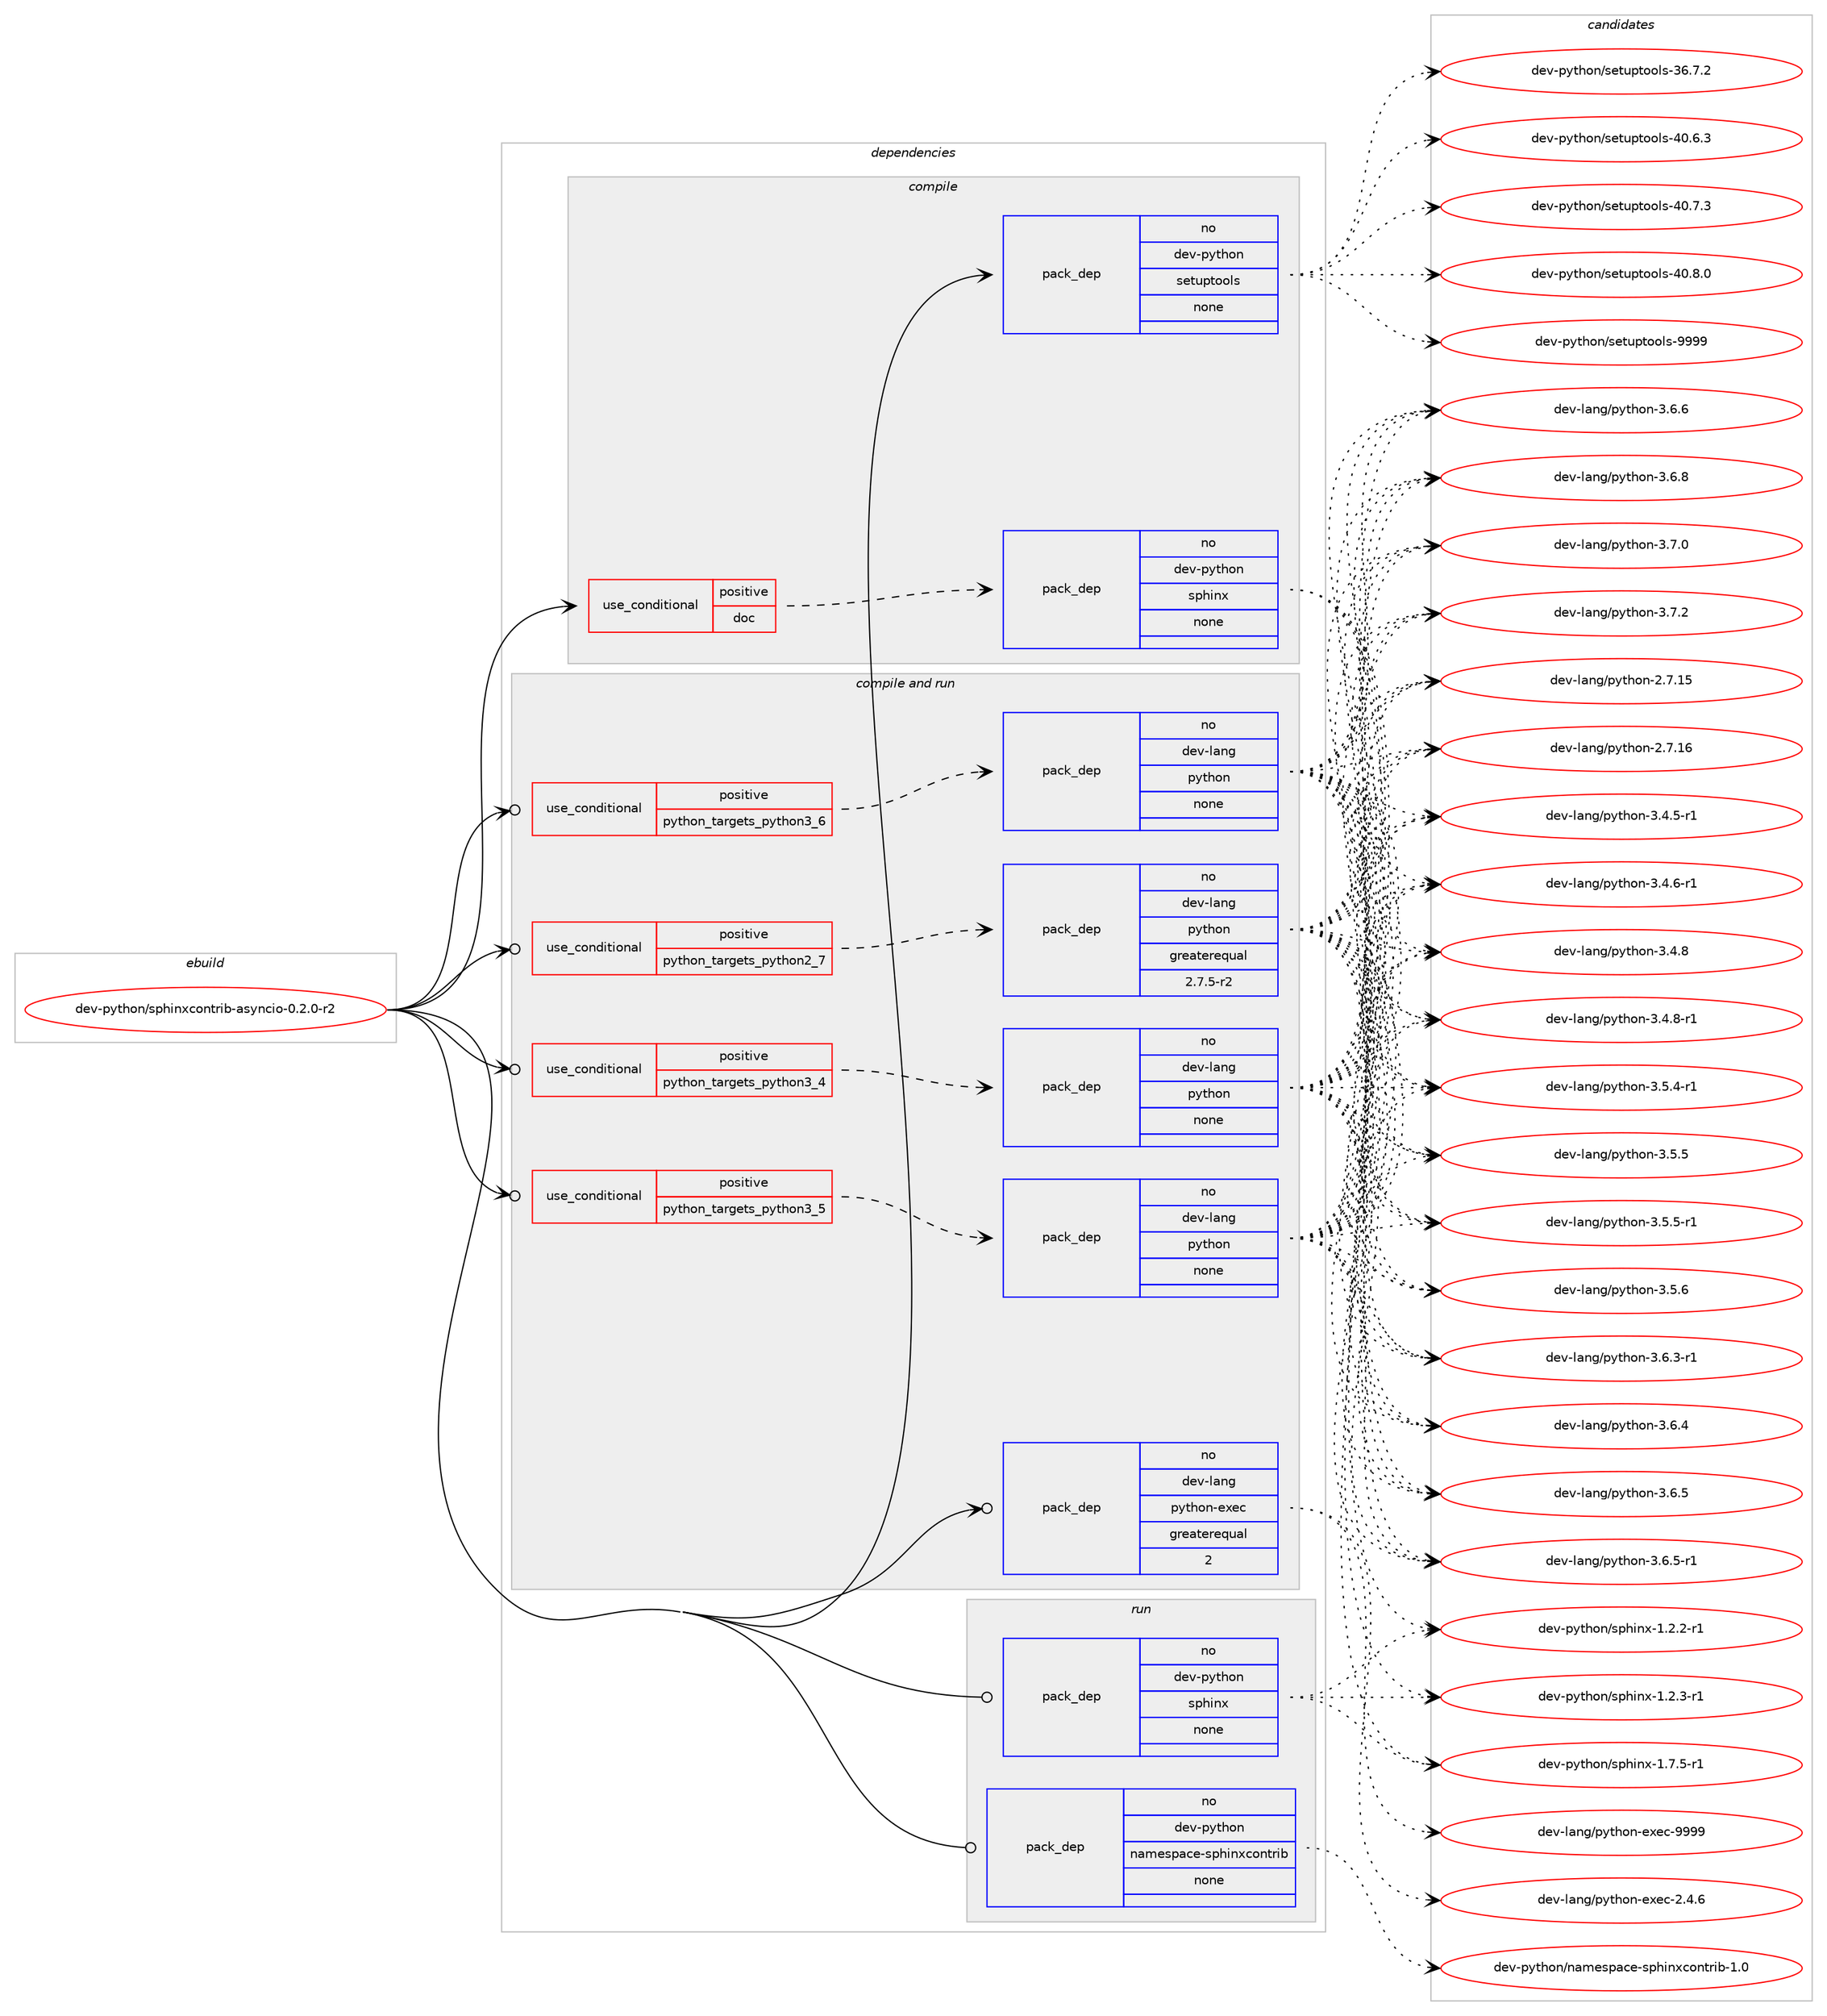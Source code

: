 digraph prolog {

# *************
# Graph options
# *************

newrank=true;
concentrate=true;
compound=true;
graph [rankdir=LR,fontname=Helvetica,fontsize=10,ranksep=1.5];#, ranksep=2.5, nodesep=0.2];
edge  [arrowhead=vee];
node  [fontname=Helvetica,fontsize=10];

# **********
# The ebuild
# **********

subgraph cluster_leftcol {
color=gray;
rank=same;
label=<<i>ebuild</i>>;
id [label="dev-python/sphinxcontrib-asyncio-0.2.0-r2", color=red, width=4, href="../dev-python/sphinxcontrib-asyncio-0.2.0-r2.svg"];
}

# ****************
# The dependencies
# ****************

subgraph cluster_midcol {
color=gray;
label=<<i>dependencies</i>>;
subgraph cluster_compile {
fillcolor="#eeeeee";
style=filled;
label=<<i>compile</i>>;
subgraph cond384942 {
dependency1442117 [label=<<TABLE BORDER="0" CELLBORDER="1" CELLSPACING="0" CELLPADDING="4"><TR><TD ROWSPAN="3" CELLPADDING="10">use_conditional</TD></TR><TR><TD>positive</TD></TR><TR><TD>doc</TD></TR></TABLE>>, shape=none, color=red];
subgraph pack1033813 {
dependency1442118 [label=<<TABLE BORDER="0" CELLBORDER="1" CELLSPACING="0" CELLPADDING="4" WIDTH="220"><TR><TD ROWSPAN="6" CELLPADDING="30">pack_dep</TD></TR><TR><TD WIDTH="110">no</TD></TR><TR><TD>dev-python</TD></TR><TR><TD>sphinx</TD></TR><TR><TD>none</TD></TR><TR><TD></TD></TR></TABLE>>, shape=none, color=blue];
}
dependency1442117:e -> dependency1442118:w [weight=20,style="dashed",arrowhead="vee"];
}
id:e -> dependency1442117:w [weight=20,style="solid",arrowhead="vee"];
subgraph pack1033814 {
dependency1442119 [label=<<TABLE BORDER="0" CELLBORDER="1" CELLSPACING="0" CELLPADDING="4" WIDTH="220"><TR><TD ROWSPAN="6" CELLPADDING="30">pack_dep</TD></TR><TR><TD WIDTH="110">no</TD></TR><TR><TD>dev-python</TD></TR><TR><TD>setuptools</TD></TR><TR><TD>none</TD></TR><TR><TD></TD></TR></TABLE>>, shape=none, color=blue];
}
id:e -> dependency1442119:w [weight=20,style="solid",arrowhead="vee"];
}
subgraph cluster_compileandrun {
fillcolor="#eeeeee";
style=filled;
label=<<i>compile and run</i>>;
subgraph cond384943 {
dependency1442120 [label=<<TABLE BORDER="0" CELLBORDER="1" CELLSPACING="0" CELLPADDING="4"><TR><TD ROWSPAN="3" CELLPADDING="10">use_conditional</TD></TR><TR><TD>positive</TD></TR><TR><TD>python_targets_python2_7</TD></TR></TABLE>>, shape=none, color=red];
subgraph pack1033815 {
dependency1442121 [label=<<TABLE BORDER="0" CELLBORDER="1" CELLSPACING="0" CELLPADDING="4" WIDTH="220"><TR><TD ROWSPAN="6" CELLPADDING="30">pack_dep</TD></TR><TR><TD WIDTH="110">no</TD></TR><TR><TD>dev-lang</TD></TR><TR><TD>python</TD></TR><TR><TD>greaterequal</TD></TR><TR><TD>2.7.5-r2</TD></TR></TABLE>>, shape=none, color=blue];
}
dependency1442120:e -> dependency1442121:w [weight=20,style="dashed",arrowhead="vee"];
}
id:e -> dependency1442120:w [weight=20,style="solid",arrowhead="odotvee"];
subgraph cond384944 {
dependency1442122 [label=<<TABLE BORDER="0" CELLBORDER="1" CELLSPACING="0" CELLPADDING="4"><TR><TD ROWSPAN="3" CELLPADDING="10">use_conditional</TD></TR><TR><TD>positive</TD></TR><TR><TD>python_targets_python3_4</TD></TR></TABLE>>, shape=none, color=red];
subgraph pack1033816 {
dependency1442123 [label=<<TABLE BORDER="0" CELLBORDER="1" CELLSPACING="0" CELLPADDING="4" WIDTH="220"><TR><TD ROWSPAN="6" CELLPADDING="30">pack_dep</TD></TR><TR><TD WIDTH="110">no</TD></TR><TR><TD>dev-lang</TD></TR><TR><TD>python</TD></TR><TR><TD>none</TD></TR><TR><TD></TD></TR></TABLE>>, shape=none, color=blue];
}
dependency1442122:e -> dependency1442123:w [weight=20,style="dashed",arrowhead="vee"];
}
id:e -> dependency1442122:w [weight=20,style="solid",arrowhead="odotvee"];
subgraph cond384945 {
dependency1442124 [label=<<TABLE BORDER="0" CELLBORDER="1" CELLSPACING="0" CELLPADDING="4"><TR><TD ROWSPAN="3" CELLPADDING="10">use_conditional</TD></TR><TR><TD>positive</TD></TR><TR><TD>python_targets_python3_5</TD></TR></TABLE>>, shape=none, color=red];
subgraph pack1033817 {
dependency1442125 [label=<<TABLE BORDER="0" CELLBORDER="1" CELLSPACING="0" CELLPADDING="4" WIDTH="220"><TR><TD ROWSPAN="6" CELLPADDING="30">pack_dep</TD></TR><TR><TD WIDTH="110">no</TD></TR><TR><TD>dev-lang</TD></TR><TR><TD>python</TD></TR><TR><TD>none</TD></TR><TR><TD></TD></TR></TABLE>>, shape=none, color=blue];
}
dependency1442124:e -> dependency1442125:w [weight=20,style="dashed",arrowhead="vee"];
}
id:e -> dependency1442124:w [weight=20,style="solid",arrowhead="odotvee"];
subgraph cond384946 {
dependency1442126 [label=<<TABLE BORDER="0" CELLBORDER="1" CELLSPACING="0" CELLPADDING="4"><TR><TD ROWSPAN="3" CELLPADDING="10">use_conditional</TD></TR><TR><TD>positive</TD></TR><TR><TD>python_targets_python3_6</TD></TR></TABLE>>, shape=none, color=red];
subgraph pack1033818 {
dependency1442127 [label=<<TABLE BORDER="0" CELLBORDER="1" CELLSPACING="0" CELLPADDING="4" WIDTH="220"><TR><TD ROWSPAN="6" CELLPADDING="30">pack_dep</TD></TR><TR><TD WIDTH="110">no</TD></TR><TR><TD>dev-lang</TD></TR><TR><TD>python</TD></TR><TR><TD>none</TD></TR><TR><TD></TD></TR></TABLE>>, shape=none, color=blue];
}
dependency1442126:e -> dependency1442127:w [weight=20,style="dashed",arrowhead="vee"];
}
id:e -> dependency1442126:w [weight=20,style="solid",arrowhead="odotvee"];
subgraph pack1033819 {
dependency1442128 [label=<<TABLE BORDER="0" CELLBORDER="1" CELLSPACING="0" CELLPADDING="4" WIDTH="220"><TR><TD ROWSPAN="6" CELLPADDING="30">pack_dep</TD></TR><TR><TD WIDTH="110">no</TD></TR><TR><TD>dev-lang</TD></TR><TR><TD>python-exec</TD></TR><TR><TD>greaterequal</TD></TR><TR><TD>2</TD></TR></TABLE>>, shape=none, color=blue];
}
id:e -> dependency1442128:w [weight=20,style="solid",arrowhead="odotvee"];
}
subgraph cluster_run {
fillcolor="#eeeeee";
style=filled;
label=<<i>run</i>>;
subgraph pack1033820 {
dependency1442129 [label=<<TABLE BORDER="0" CELLBORDER="1" CELLSPACING="0" CELLPADDING="4" WIDTH="220"><TR><TD ROWSPAN="6" CELLPADDING="30">pack_dep</TD></TR><TR><TD WIDTH="110">no</TD></TR><TR><TD>dev-python</TD></TR><TR><TD>namespace-sphinxcontrib</TD></TR><TR><TD>none</TD></TR><TR><TD></TD></TR></TABLE>>, shape=none, color=blue];
}
id:e -> dependency1442129:w [weight=20,style="solid",arrowhead="odot"];
subgraph pack1033821 {
dependency1442130 [label=<<TABLE BORDER="0" CELLBORDER="1" CELLSPACING="0" CELLPADDING="4" WIDTH="220"><TR><TD ROWSPAN="6" CELLPADDING="30">pack_dep</TD></TR><TR><TD WIDTH="110">no</TD></TR><TR><TD>dev-python</TD></TR><TR><TD>sphinx</TD></TR><TR><TD>none</TD></TR><TR><TD></TD></TR></TABLE>>, shape=none, color=blue];
}
id:e -> dependency1442130:w [weight=20,style="solid",arrowhead="odot"];
}
}

# **************
# The candidates
# **************

subgraph cluster_choices {
rank=same;
color=gray;
label=<<i>candidates</i>>;

subgraph choice1033813 {
color=black;
nodesep=1;
choice10010111845112121116104111110471151121041051101204549465046504511449 [label="dev-python/sphinx-1.2.2-r1", color=red, width=4,href="../dev-python/sphinx-1.2.2-r1.svg"];
choice10010111845112121116104111110471151121041051101204549465046514511449 [label="dev-python/sphinx-1.2.3-r1", color=red, width=4,href="../dev-python/sphinx-1.2.3-r1.svg"];
choice10010111845112121116104111110471151121041051101204549465546534511449 [label="dev-python/sphinx-1.7.5-r1", color=red, width=4,href="../dev-python/sphinx-1.7.5-r1.svg"];
dependency1442118:e -> choice10010111845112121116104111110471151121041051101204549465046504511449:w [style=dotted,weight="100"];
dependency1442118:e -> choice10010111845112121116104111110471151121041051101204549465046514511449:w [style=dotted,weight="100"];
dependency1442118:e -> choice10010111845112121116104111110471151121041051101204549465546534511449:w [style=dotted,weight="100"];
}
subgraph choice1033814 {
color=black;
nodesep=1;
choice100101118451121211161041111104711510111611711211611111110811545515446554650 [label="dev-python/setuptools-36.7.2", color=red, width=4,href="../dev-python/setuptools-36.7.2.svg"];
choice100101118451121211161041111104711510111611711211611111110811545524846544651 [label="dev-python/setuptools-40.6.3", color=red, width=4,href="../dev-python/setuptools-40.6.3.svg"];
choice100101118451121211161041111104711510111611711211611111110811545524846554651 [label="dev-python/setuptools-40.7.3", color=red, width=4,href="../dev-python/setuptools-40.7.3.svg"];
choice100101118451121211161041111104711510111611711211611111110811545524846564648 [label="dev-python/setuptools-40.8.0", color=red, width=4,href="../dev-python/setuptools-40.8.0.svg"];
choice10010111845112121116104111110471151011161171121161111111081154557575757 [label="dev-python/setuptools-9999", color=red, width=4,href="../dev-python/setuptools-9999.svg"];
dependency1442119:e -> choice100101118451121211161041111104711510111611711211611111110811545515446554650:w [style=dotted,weight="100"];
dependency1442119:e -> choice100101118451121211161041111104711510111611711211611111110811545524846544651:w [style=dotted,weight="100"];
dependency1442119:e -> choice100101118451121211161041111104711510111611711211611111110811545524846554651:w [style=dotted,weight="100"];
dependency1442119:e -> choice100101118451121211161041111104711510111611711211611111110811545524846564648:w [style=dotted,weight="100"];
dependency1442119:e -> choice10010111845112121116104111110471151011161171121161111111081154557575757:w [style=dotted,weight="100"];
}
subgraph choice1033815 {
color=black;
nodesep=1;
choice10010111845108971101034711212111610411111045504655464953 [label="dev-lang/python-2.7.15", color=red, width=4,href="../dev-lang/python-2.7.15.svg"];
choice10010111845108971101034711212111610411111045504655464954 [label="dev-lang/python-2.7.16", color=red, width=4,href="../dev-lang/python-2.7.16.svg"];
choice1001011184510897110103471121211161041111104551465246534511449 [label="dev-lang/python-3.4.5-r1", color=red, width=4,href="../dev-lang/python-3.4.5-r1.svg"];
choice1001011184510897110103471121211161041111104551465246544511449 [label="dev-lang/python-3.4.6-r1", color=red, width=4,href="../dev-lang/python-3.4.6-r1.svg"];
choice100101118451089711010347112121116104111110455146524656 [label="dev-lang/python-3.4.8", color=red, width=4,href="../dev-lang/python-3.4.8.svg"];
choice1001011184510897110103471121211161041111104551465246564511449 [label="dev-lang/python-3.4.8-r1", color=red, width=4,href="../dev-lang/python-3.4.8-r1.svg"];
choice1001011184510897110103471121211161041111104551465346524511449 [label="dev-lang/python-3.5.4-r1", color=red, width=4,href="../dev-lang/python-3.5.4-r1.svg"];
choice100101118451089711010347112121116104111110455146534653 [label="dev-lang/python-3.5.5", color=red, width=4,href="../dev-lang/python-3.5.5.svg"];
choice1001011184510897110103471121211161041111104551465346534511449 [label="dev-lang/python-3.5.5-r1", color=red, width=4,href="../dev-lang/python-3.5.5-r1.svg"];
choice100101118451089711010347112121116104111110455146534654 [label="dev-lang/python-3.5.6", color=red, width=4,href="../dev-lang/python-3.5.6.svg"];
choice1001011184510897110103471121211161041111104551465446514511449 [label="dev-lang/python-3.6.3-r1", color=red, width=4,href="../dev-lang/python-3.6.3-r1.svg"];
choice100101118451089711010347112121116104111110455146544652 [label="dev-lang/python-3.6.4", color=red, width=4,href="../dev-lang/python-3.6.4.svg"];
choice100101118451089711010347112121116104111110455146544653 [label="dev-lang/python-3.6.5", color=red, width=4,href="../dev-lang/python-3.6.5.svg"];
choice1001011184510897110103471121211161041111104551465446534511449 [label="dev-lang/python-3.6.5-r1", color=red, width=4,href="../dev-lang/python-3.6.5-r1.svg"];
choice100101118451089711010347112121116104111110455146544654 [label="dev-lang/python-3.6.6", color=red, width=4,href="../dev-lang/python-3.6.6.svg"];
choice100101118451089711010347112121116104111110455146544656 [label="dev-lang/python-3.6.8", color=red, width=4,href="../dev-lang/python-3.6.8.svg"];
choice100101118451089711010347112121116104111110455146554648 [label="dev-lang/python-3.7.0", color=red, width=4,href="../dev-lang/python-3.7.0.svg"];
choice100101118451089711010347112121116104111110455146554650 [label="dev-lang/python-3.7.2", color=red, width=4,href="../dev-lang/python-3.7.2.svg"];
dependency1442121:e -> choice10010111845108971101034711212111610411111045504655464953:w [style=dotted,weight="100"];
dependency1442121:e -> choice10010111845108971101034711212111610411111045504655464954:w [style=dotted,weight="100"];
dependency1442121:e -> choice1001011184510897110103471121211161041111104551465246534511449:w [style=dotted,weight="100"];
dependency1442121:e -> choice1001011184510897110103471121211161041111104551465246544511449:w [style=dotted,weight="100"];
dependency1442121:e -> choice100101118451089711010347112121116104111110455146524656:w [style=dotted,weight="100"];
dependency1442121:e -> choice1001011184510897110103471121211161041111104551465246564511449:w [style=dotted,weight="100"];
dependency1442121:e -> choice1001011184510897110103471121211161041111104551465346524511449:w [style=dotted,weight="100"];
dependency1442121:e -> choice100101118451089711010347112121116104111110455146534653:w [style=dotted,weight="100"];
dependency1442121:e -> choice1001011184510897110103471121211161041111104551465346534511449:w [style=dotted,weight="100"];
dependency1442121:e -> choice100101118451089711010347112121116104111110455146534654:w [style=dotted,weight="100"];
dependency1442121:e -> choice1001011184510897110103471121211161041111104551465446514511449:w [style=dotted,weight="100"];
dependency1442121:e -> choice100101118451089711010347112121116104111110455146544652:w [style=dotted,weight="100"];
dependency1442121:e -> choice100101118451089711010347112121116104111110455146544653:w [style=dotted,weight="100"];
dependency1442121:e -> choice1001011184510897110103471121211161041111104551465446534511449:w [style=dotted,weight="100"];
dependency1442121:e -> choice100101118451089711010347112121116104111110455146544654:w [style=dotted,weight="100"];
dependency1442121:e -> choice100101118451089711010347112121116104111110455146544656:w [style=dotted,weight="100"];
dependency1442121:e -> choice100101118451089711010347112121116104111110455146554648:w [style=dotted,weight="100"];
dependency1442121:e -> choice100101118451089711010347112121116104111110455146554650:w [style=dotted,weight="100"];
}
subgraph choice1033816 {
color=black;
nodesep=1;
choice10010111845108971101034711212111610411111045504655464953 [label="dev-lang/python-2.7.15", color=red, width=4,href="../dev-lang/python-2.7.15.svg"];
choice10010111845108971101034711212111610411111045504655464954 [label="dev-lang/python-2.7.16", color=red, width=4,href="../dev-lang/python-2.7.16.svg"];
choice1001011184510897110103471121211161041111104551465246534511449 [label="dev-lang/python-3.4.5-r1", color=red, width=4,href="../dev-lang/python-3.4.5-r1.svg"];
choice1001011184510897110103471121211161041111104551465246544511449 [label="dev-lang/python-3.4.6-r1", color=red, width=4,href="../dev-lang/python-3.4.6-r1.svg"];
choice100101118451089711010347112121116104111110455146524656 [label="dev-lang/python-3.4.8", color=red, width=4,href="../dev-lang/python-3.4.8.svg"];
choice1001011184510897110103471121211161041111104551465246564511449 [label="dev-lang/python-3.4.8-r1", color=red, width=4,href="../dev-lang/python-3.4.8-r1.svg"];
choice1001011184510897110103471121211161041111104551465346524511449 [label="dev-lang/python-3.5.4-r1", color=red, width=4,href="../dev-lang/python-3.5.4-r1.svg"];
choice100101118451089711010347112121116104111110455146534653 [label="dev-lang/python-3.5.5", color=red, width=4,href="../dev-lang/python-3.5.5.svg"];
choice1001011184510897110103471121211161041111104551465346534511449 [label="dev-lang/python-3.5.5-r1", color=red, width=4,href="../dev-lang/python-3.5.5-r1.svg"];
choice100101118451089711010347112121116104111110455146534654 [label="dev-lang/python-3.5.6", color=red, width=4,href="../dev-lang/python-3.5.6.svg"];
choice1001011184510897110103471121211161041111104551465446514511449 [label="dev-lang/python-3.6.3-r1", color=red, width=4,href="../dev-lang/python-3.6.3-r1.svg"];
choice100101118451089711010347112121116104111110455146544652 [label="dev-lang/python-3.6.4", color=red, width=4,href="../dev-lang/python-3.6.4.svg"];
choice100101118451089711010347112121116104111110455146544653 [label="dev-lang/python-3.6.5", color=red, width=4,href="../dev-lang/python-3.6.5.svg"];
choice1001011184510897110103471121211161041111104551465446534511449 [label="dev-lang/python-3.6.5-r1", color=red, width=4,href="../dev-lang/python-3.6.5-r1.svg"];
choice100101118451089711010347112121116104111110455146544654 [label="dev-lang/python-3.6.6", color=red, width=4,href="../dev-lang/python-3.6.6.svg"];
choice100101118451089711010347112121116104111110455146544656 [label="dev-lang/python-3.6.8", color=red, width=4,href="../dev-lang/python-3.6.8.svg"];
choice100101118451089711010347112121116104111110455146554648 [label="dev-lang/python-3.7.0", color=red, width=4,href="../dev-lang/python-3.7.0.svg"];
choice100101118451089711010347112121116104111110455146554650 [label="dev-lang/python-3.7.2", color=red, width=4,href="../dev-lang/python-3.7.2.svg"];
dependency1442123:e -> choice10010111845108971101034711212111610411111045504655464953:w [style=dotted,weight="100"];
dependency1442123:e -> choice10010111845108971101034711212111610411111045504655464954:w [style=dotted,weight="100"];
dependency1442123:e -> choice1001011184510897110103471121211161041111104551465246534511449:w [style=dotted,weight="100"];
dependency1442123:e -> choice1001011184510897110103471121211161041111104551465246544511449:w [style=dotted,weight="100"];
dependency1442123:e -> choice100101118451089711010347112121116104111110455146524656:w [style=dotted,weight="100"];
dependency1442123:e -> choice1001011184510897110103471121211161041111104551465246564511449:w [style=dotted,weight="100"];
dependency1442123:e -> choice1001011184510897110103471121211161041111104551465346524511449:w [style=dotted,weight="100"];
dependency1442123:e -> choice100101118451089711010347112121116104111110455146534653:w [style=dotted,weight="100"];
dependency1442123:e -> choice1001011184510897110103471121211161041111104551465346534511449:w [style=dotted,weight="100"];
dependency1442123:e -> choice100101118451089711010347112121116104111110455146534654:w [style=dotted,weight="100"];
dependency1442123:e -> choice1001011184510897110103471121211161041111104551465446514511449:w [style=dotted,weight="100"];
dependency1442123:e -> choice100101118451089711010347112121116104111110455146544652:w [style=dotted,weight="100"];
dependency1442123:e -> choice100101118451089711010347112121116104111110455146544653:w [style=dotted,weight="100"];
dependency1442123:e -> choice1001011184510897110103471121211161041111104551465446534511449:w [style=dotted,weight="100"];
dependency1442123:e -> choice100101118451089711010347112121116104111110455146544654:w [style=dotted,weight="100"];
dependency1442123:e -> choice100101118451089711010347112121116104111110455146544656:w [style=dotted,weight="100"];
dependency1442123:e -> choice100101118451089711010347112121116104111110455146554648:w [style=dotted,weight="100"];
dependency1442123:e -> choice100101118451089711010347112121116104111110455146554650:w [style=dotted,weight="100"];
}
subgraph choice1033817 {
color=black;
nodesep=1;
choice10010111845108971101034711212111610411111045504655464953 [label="dev-lang/python-2.7.15", color=red, width=4,href="../dev-lang/python-2.7.15.svg"];
choice10010111845108971101034711212111610411111045504655464954 [label="dev-lang/python-2.7.16", color=red, width=4,href="../dev-lang/python-2.7.16.svg"];
choice1001011184510897110103471121211161041111104551465246534511449 [label="dev-lang/python-3.4.5-r1", color=red, width=4,href="../dev-lang/python-3.4.5-r1.svg"];
choice1001011184510897110103471121211161041111104551465246544511449 [label="dev-lang/python-3.4.6-r1", color=red, width=4,href="../dev-lang/python-3.4.6-r1.svg"];
choice100101118451089711010347112121116104111110455146524656 [label="dev-lang/python-3.4.8", color=red, width=4,href="../dev-lang/python-3.4.8.svg"];
choice1001011184510897110103471121211161041111104551465246564511449 [label="dev-lang/python-3.4.8-r1", color=red, width=4,href="../dev-lang/python-3.4.8-r1.svg"];
choice1001011184510897110103471121211161041111104551465346524511449 [label="dev-lang/python-3.5.4-r1", color=red, width=4,href="../dev-lang/python-3.5.4-r1.svg"];
choice100101118451089711010347112121116104111110455146534653 [label="dev-lang/python-3.5.5", color=red, width=4,href="../dev-lang/python-3.5.5.svg"];
choice1001011184510897110103471121211161041111104551465346534511449 [label="dev-lang/python-3.5.5-r1", color=red, width=4,href="../dev-lang/python-3.5.5-r1.svg"];
choice100101118451089711010347112121116104111110455146534654 [label="dev-lang/python-3.5.6", color=red, width=4,href="../dev-lang/python-3.5.6.svg"];
choice1001011184510897110103471121211161041111104551465446514511449 [label="dev-lang/python-3.6.3-r1", color=red, width=4,href="../dev-lang/python-3.6.3-r1.svg"];
choice100101118451089711010347112121116104111110455146544652 [label="dev-lang/python-3.6.4", color=red, width=4,href="../dev-lang/python-3.6.4.svg"];
choice100101118451089711010347112121116104111110455146544653 [label="dev-lang/python-3.6.5", color=red, width=4,href="../dev-lang/python-3.6.5.svg"];
choice1001011184510897110103471121211161041111104551465446534511449 [label="dev-lang/python-3.6.5-r1", color=red, width=4,href="../dev-lang/python-3.6.5-r1.svg"];
choice100101118451089711010347112121116104111110455146544654 [label="dev-lang/python-3.6.6", color=red, width=4,href="../dev-lang/python-3.6.6.svg"];
choice100101118451089711010347112121116104111110455146544656 [label="dev-lang/python-3.6.8", color=red, width=4,href="../dev-lang/python-3.6.8.svg"];
choice100101118451089711010347112121116104111110455146554648 [label="dev-lang/python-3.7.0", color=red, width=4,href="../dev-lang/python-3.7.0.svg"];
choice100101118451089711010347112121116104111110455146554650 [label="dev-lang/python-3.7.2", color=red, width=4,href="../dev-lang/python-3.7.2.svg"];
dependency1442125:e -> choice10010111845108971101034711212111610411111045504655464953:w [style=dotted,weight="100"];
dependency1442125:e -> choice10010111845108971101034711212111610411111045504655464954:w [style=dotted,weight="100"];
dependency1442125:e -> choice1001011184510897110103471121211161041111104551465246534511449:w [style=dotted,weight="100"];
dependency1442125:e -> choice1001011184510897110103471121211161041111104551465246544511449:w [style=dotted,weight="100"];
dependency1442125:e -> choice100101118451089711010347112121116104111110455146524656:w [style=dotted,weight="100"];
dependency1442125:e -> choice1001011184510897110103471121211161041111104551465246564511449:w [style=dotted,weight="100"];
dependency1442125:e -> choice1001011184510897110103471121211161041111104551465346524511449:w [style=dotted,weight="100"];
dependency1442125:e -> choice100101118451089711010347112121116104111110455146534653:w [style=dotted,weight="100"];
dependency1442125:e -> choice1001011184510897110103471121211161041111104551465346534511449:w [style=dotted,weight="100"];
dependency1442125:e -> choice100101118451089711010347112121116104111110455146534654:w [style=dotted,weight="100"];
dependency1442125:e -> choice1001011184510897110103471121211161041111104551465446514511449:w [style=dotted,weight="100"];
dependency1442125:e -> choice100101118451089711010347112121116104111110455146544652:w [style=dotted,weight="100"];
dependency1442125:e -> choice100101118451089711010347112121116104111110455146544653:w [style=dotted,weight="100"];
dependency1442125:e -> choice1001011184510897110103471121211161041111104551465446534511449:w [style=dotted,weight="100"];
dependency1442125:e -> choice100101118451089711010347112121116104111110455146544654:w [style=dotted,weight="100"];
dependency1442125:e -> choice100101118451089711010347112121116104111110455146544656:w [style=dotted,weight="100"];
dependency1442125:e -> choice100101118451089711010347112121116104111110455146554648:w [style=dotted,weight="100"];
dependency1442125:e -> choice100101118451089711010347112121116104111110455146554650:w [style=dotted,weight="100"];
}
subgraph choice1033818 {
color=black;
nodesep=1;
choice10010111845108971101034711212111610411111045504655464953 [label="dev-lang/python-2.7.15", color=red, width=4,href="../dev-lang/python-2.7.15.svg"];
choice10010111845108971101034711212111610411111045504655464954 [label="dev-lang/python-2.7.16", color=red, width=4,href="../dev-lang/python-2.7.16.svg"];
choice1001011184510897110103471121211161041111104551465246534511449 [label="dev-lang/python-3.4.5-r1", color=red, width=4,href="../dev-lang/python-3.4.5-r1.svg"];
choice1001011184510897110103471121211161041111104551465246544511449 [label="dev-lang/python-3.4.6-r1", color=red, width=4,href="../dev-lang/python-3.4.6-r1.svg"];
choice100101118451089711010347112121116104111110455146524656 [label="dev-lang/python-3.4.8", color=red, width=4,href="../dev-lang/python-3.4.8.svg"];
choice1001011184510897110103471121211161041111104551465246564511449 [label="dev-lang/python-3.4.8-r1", color=red, width=4,href="../dev-lang/python-3.4.8-r1.svg"];
choice1001011184510897110103471121211161041111104551465346524511449 [label="dev-lang/python-3.5.4-r1", color=red, width=4,href="../dev-lang/python-3.5.4-r1.svg"];
choice100101118451089711010347112121116104111110455146534653 [label="dev-lang/python-3.5.5", color=red, width=4,href="../dev-lang/python-3.5.5.svg"];
choice1001011184510897110103471121211161041111104551465346534511449 [label="dev-lang/python-3.5.5-r1", color=red, width=4,href="../dev-lang/python-3.5.5-r1.svg"];
choice100101118451089711010347112121116104111110455146534654 [label="dev-lang/python-3.5.6", color=red, width=4,href="../dev-lang/python-3.5.6.svg"];
choice1001011184510897110103471121211161041111104551465446514511449 [label="dev-lang/python-3.6.3-r1", color=red, width=4,href="../dev-lang/python-3.6.3-r1.svg"];
choice100101118451089711010347112121116104111110455146544652 [label="dev-lang/python-3.6.4", color=red, width=4,href="../dev-lang/python-3.6.4.svg"];
choice100101118451089711010347112121116104111110455146544653 [label="dev-lang/python-3.6.5", color=red, width=4,href="../dev-lang/python-3.6.5.svg"];
choice1001011184510897110103471121211161041111104551465446534511449 [label="dev-lang/python-3.6.5-r1", color=red, width=4,href="../dev-lang/python-3.6.5-r1.svg"];
choice100101118451089711010347112121116104111110455146544654 [label="dev-lang/python-3.6.6", color=red, width=4,href="../dev-lang/python-3.6.6.svg"];
choice100101118451089711010347112121116104111110455146544656 [label="dev-lang/python-3.6.8", color=red, width=4,href="../dev-lang/python-3.6.8.svg"];
choice100101118451089711010347112121116104111110455146554648 [label="dev-lang/python-3.7.0", color=red, width=4,href="../dev-lang/python-3.7.0.svg"];
choice100101118451089711010347112121116104111110455146554650 [label="dev-lang/python-3.7.2", color=red, width=4,href="../dev-lang/python-3.7.2.svg"];
dependency1442127:e -> choice10010111845108971101034711212111610411111045504655464953:w [style=dotted,weight="100"];
dependency1442127:e -> choice10010111845108971101034711212111610411111045504655464954:w [style=dotted,weight="100"];
dependency1442127:e -> choice1001011184510897110103471121211161041111104551465246534511449:w [style=dotted,weight="100"];
dependency1442127:e -> choice1001011184510897110103471121211161041111104551465246544511449:w [style=dotted,weight="100"];
dependency1442127:e -> choice100101118451089711010347112121116104111110455146524656:w [style=dotted,weight="100"];
dependency1442127:e -> choice1001011184510897110103471121211161041111104551465246564511449:w [style=dotted,weight="100"];
dependency1442127:e -> choice1001011184510897110103471121211161041111104551465346524511449:w [style=dotted,weight="100"];
dependency1442127:e -> choice100101118451089711010347112121116104111110455146534653:w [style=dotted,weight="100"];
dependency1442127:e -> choice1001011184510897110103471121211161041111104551465346534511449:w [style=dotted,weight="100"];
dependency1442127:e -> choice100101118451089711010347112121116104111110455146534654:w [style=dotted,weight="100"];
dependency1442127:e -> choice1001011184510897110103471121211161041111104551465446514511449:w [style=dotted,weight="100"];
dependency1442127:e -> choice100101118451089711010347112121116104111110455146544652:w [style=dotted,weight="100"];
dependency1442127:e -> choice100101118451089711010347112121116104111110455146544653:w [style=dotted,weight="100"];
dependency1442127:e -> choice1001011184510897110103471121211161041111104551465446534511449:w [style=dotted,weight="100"];
dependency1442127:e -> choice100101118451089711010347112121116104111110455146544654:w [style=dotted,weight="100"];
dependency1442127:e -> choice100101118451089711010347112121116104111110455146544656:w [style=dotted,weight="100"];
dependency1442127:e -> choice100101118451089711010347112121116104111110455146554648:w [style=dotted,weight="100"];
dependency1442127:e -> choice100101118451089711010347112121116104111110455146554650:w [style=dotted,weight="100"];
}
subgraph choice1033819 {
color=black;
nodesep=1;
choice1001011184510897110103471121211161041111104510112010199455046524654 [label="dev-lang/python-exec-2.4.6", color=red, width=4,href="../dev-lang/python-exec-2.4.6.svg"];
choice10010111845108971101034711212111610411111045101120101994557575757 [label="dev-lang/python-exec-9999", color=red, width=4,href="../dev-lang/python-exec-9999.svg"];
dependency1442128:e -> choice1001011184510897110103471121211161041111104510112010199455046524654:w [style=dotted,weight="100"];
dependency1442128:e -> choice10010111845108971101034711212111610411111045101120101994557575757:w [style=dotted,weight="100"];
}
subgraph choice1033820 {
color=black;
nodesep=1;
choice100101118451121211161041111104711097109101115112979910145115112104105110120991111101161141059845494648 [label="dev-python/namespace-sphinxcontrib-1.0", color=red, width=4,href="../dev-python/namespace-sphinxcontrib-1.0.svg"];
dependency1442129:e -> choice100101118451121211161041111104711097109101115112979910145115112104105110120991111101161141059845494648:w [style=dotted,weight="100"];
}
subgraph choice1033821 {
color=black;
nodesep=1;
choice10010111845112121116104111110471151121041051101204549465046504511449 [label="dev-python/sphinx-1.2.2-r1", color=red, width=4,href="../dev-python/sphinx-1.2.2-r1.svg"];
choice10010111845112121116104111110471151121041051101204549465046514511449 [label="dev-python/sphinx-1.2.3-r1", color=red, width=4,href="../dev-python/sphinx-1.2.3-r1.svg"];
choice10010111845112121116104111110471151121041051101204549465546534511449 [label="dev-python/sphinx-1.7.5-r1", color=red, width=4,href="../dev-python/sphinx-1.7.5-r1.svg"];
dependency1442130:e -> choice10010111845112121116104111110471151121041051101204549465046504511449:w [style=dotted,weight="100"];
dependency1442130:e -> choice10010111845112121116104111110471151121041051101204549465046514511449:w [style=dotted,weight="100"];
dependency1442130:e -> choice10010111845112121116104111110471151121041051101204549465546534511449:w [style=dotted,weight="100"];
}
}

}
